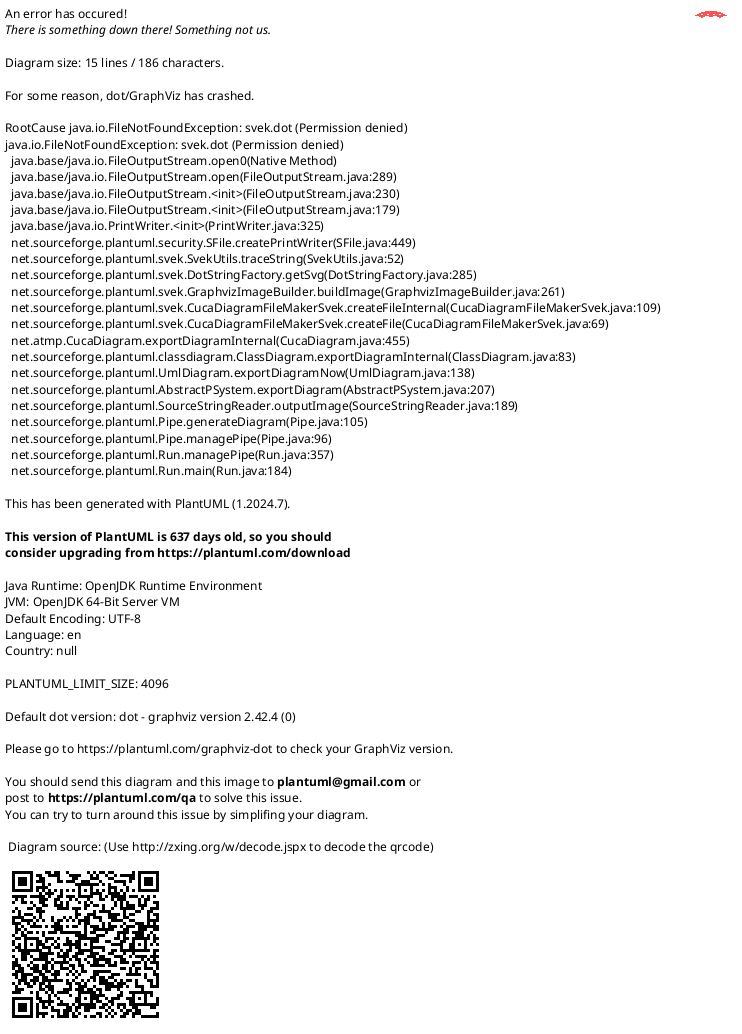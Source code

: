 {
  "sha1": "tbk8mzrjnkk6vcmkcc4n2el8g3n2f8m",
  "insertion": {
    "when": "2024-06-04T17:28:46.039Z",
    "user": "plantuml@gmail.com"
  }
}
@startuml
!pragma svek_trace on
class Foo {
+ field1
+ field2
}

class Bar {
+ field3
+ !!field4 with some
}

Foo::field1 --> Bar::field3 : foo
Foo::field2 --> Bar::field4 : bar
@enduml
